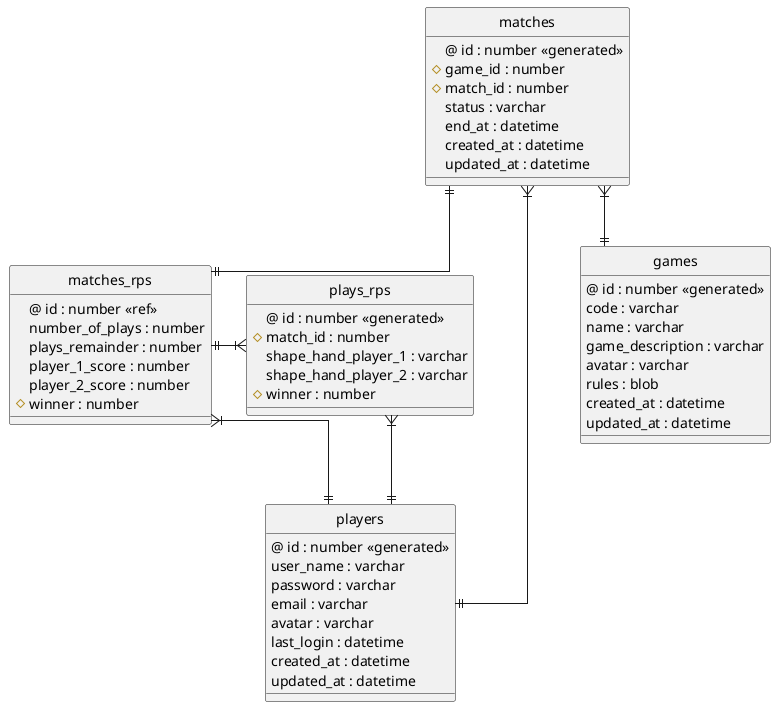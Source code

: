 @startuml

' hide the spot
hide circle

' avoid problems with angled crows feet
skinparam linetype ortho

entity "players"{
    @ id : number <<generated>>
    user_name : varchar
    password : varchar
    email : varchar
    avatar : varchar
    last_login : datetime
    created_at : datetime
    updated_at : datetime
}

entity "games"{
    @ id : number <<generated>>
    code : varchar
    name : varchar
    game_description : varchar
    avatar : varchar
    rules : blob
    created_at : datetime
    updated_at : datetime
}

entity "matches"{
    @ id : number <<generated>>
    # game_id : number
    # match_id : number
    status : varchar
    end_at : datetime
    created_at : datetime
    updated_at : datetime
}

entity "matches_rps" {
    @ id : number <<ref>>
    number_of_plays : number
    plays_remainder : number
    player_1_score : number
    player_2_score : number
    # winner : number
}

entity "plays_rps" {
    @ id : number <<generated>>
    # match_id : number
    shape_hand_player_1 : varchar
    shape_hand_player_2 : varchar
    # winner : number
}

matches }|--|| players
matches }|--|| games
matches ||--|| matches_rps
matches_rps ||-|{ "plays_rps"
matches_rps }|--|| players
plays_rps }|--|| players
@enduml